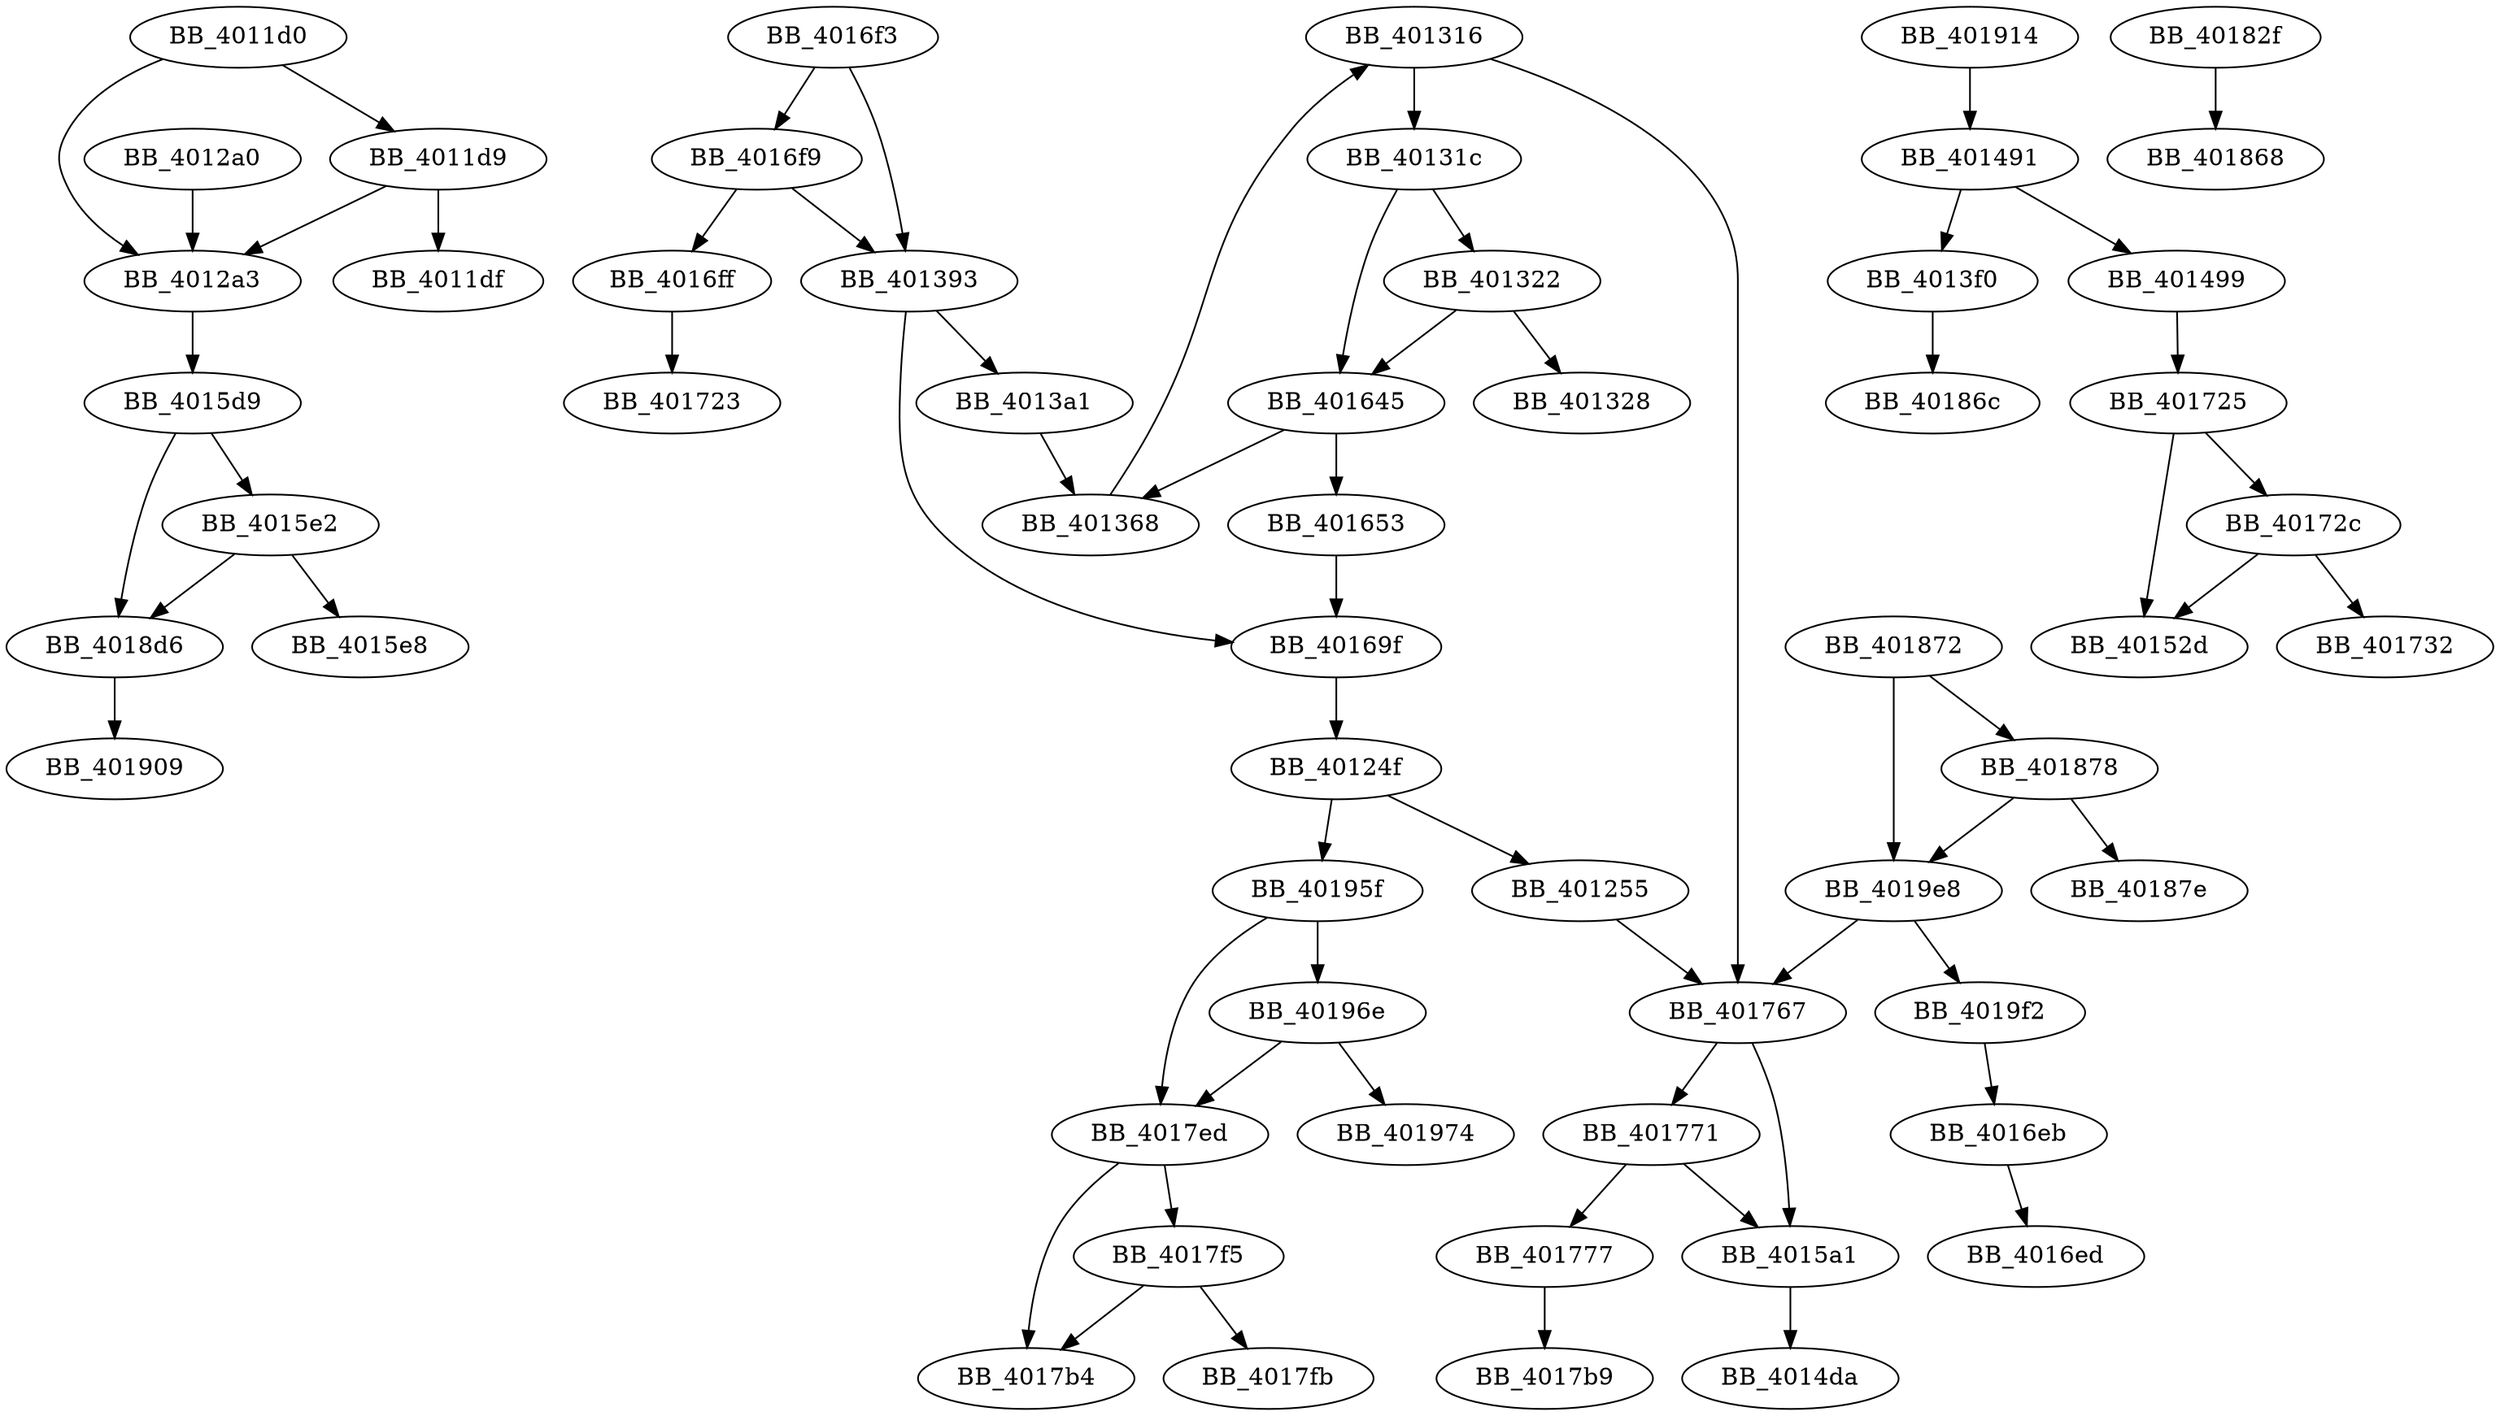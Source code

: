 DiGraph sub_4011D0{
BB_4011d0->BB_4011d9
BB_4011d0->BB_4012a3
BB_4011d9->BB_4011df
BB_4011d9->BB_4012a3
BB_40124f->BB_401255
BB_40124f->BB_40195f
BB_401255->BB_401767
BB_4012a0->BB_4012a3
BB_4012a3->BB_4015d9
BB_401316->BB_40131c
BB_401316->BB_401767
BB_40131c->BB_401322
BB_40131c->BB_401645
BB_401322->BB_401328
BB_401322->BB_401645
BB_401368->BB_401316
BB_401393->BB_4013a1
BB_401393->BB_40169f
BB_4013a1->BB_401368
BB_4013f0->BB_40186c
BB_401491->BB_4013f0
BB_401491->BB_401499
BB_401499->BB_401725
BB_4015a1->BB_4014da
BB_4015d9->BB_4015e2
BB_4015d9->BB_4018d6
BB_4015e2->BB_4015e8
BB_4015e2->BB_4018d6
BB_401645->BB_401368
BB_401645->BB_401653
BB_401653->BB_40169f
BB_40169f->BB_40124f
BB_4016eb->BB_4016ed
BB_4016f3->BB_401393
BB_4016f3->BB_4016f9
BB_4016f9->BB_401393
BB_4016f9->BB_4016ff
BB_4016ff->BB_401723
BB_401725->BB_40152d
BB_401725->BB_40172c
BB_40172c->BB_40152d
BB_40172c->BB_401732
BB_401767->BB_4015a1
BB_401767->BB_401771
BB_401771->BB_4015a1
BB_401771->BB_401777
BB_401777->BB_4017b9
BB_4017ed->BB_4017b4
BB_4017ed->BB_4017f5
BB_4017f5->BB_4017b4
BB_4017f5->BB_4017fb
BB_40182f->BB_401868
BB_401872->BB_401878
BB_401872->BB_4019e8
BB_401878->BB_40187e
BB_401878->BB_4019e8
BB_4018d6->BB_401909
BB_401914->BB_401491
BB_40195f->BB_4017ed
BB_40195f->BB_40196e
BB_40196e->BB_4017ed
BB_40196e->BB_401974
BB_4019e8->BB_401767
BB_4019e8->BB_4019f2
BB_4019f2->BB_4016eb
}
